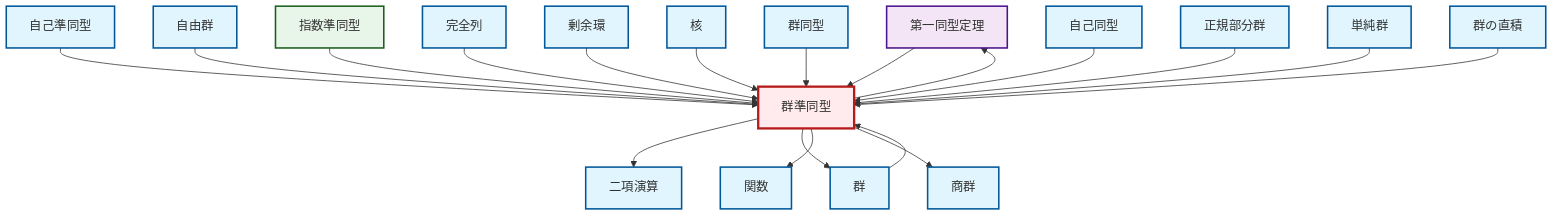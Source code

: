 graph TD
    classDef definition fill:#e1f5fe,stroke:#01579b,stroke-width:2px
    classDef theorem fill:#f3e5f5,stroke:#4a148c,stroke-width:2px
    classDef axiom fill:#fff3e0,stroke:#e65100,stroke-width:2px
    classDef example fill:#e8f5e9,stroke:#1b5e20,stroke-width:2px
    classDef current fill:#ffebee,stroke:#b71c1c,stroke-width:3px
    thm-first-isomorphism["第一同型定理"]:::theorem
    def-quotient-group["商群"]:::definition
    def-exact-sequence["完全列"]:::definition
    def-free-group["自由群"]:::definition
    def-group["群"]:::definition
    def-binary-operation["二項演算"]:::definition
    def-function["関数"]:::definition
    def-endomorphism["自己準同型"]:::definition
    ex-exponential-homomorphism["指数準同型"]:::example
    def-automorphism["自己同型"]:::definition
    def-direct-product["群の直積"]:::definition
    def-quotient-ring["剰余環"]:::definition
    def-normal-subgroup["正規部分群"]:::definition
    def-kernel["核"]:::definition
    def-homomorphism["群準同型"]:::definition
    def-simple-group["単純群"]:::definition
    def-isomorphism["群同型"]:::definition
    def-endomorphism --> def-homomorphism
    def-free-group --> def-homomorphism
    ex-exponential-homomorphism --> def-homomorphism
    def-exact-sequence --> def-homomorphism
    thm-first-isomorphism --> def-homomorphism
    def-quotient-ring --> def-homomorphism
    def-kernel --> def-homomorphism
    def-isomorphism --> def-homomorphism
    def-homomorphism --> def-binary-operation
    def-automorphism --> def-homomorphism
    def-normal-subgroup --> def-homomorphism
    def-group --> def-homomorphism
    def-homomorphism --> thm-first-isomorphism
    def-simple-group --> def-homomorphism
    def-homomorphism --> def-group
    def-direct-product --> def-homomorphism
    def-homomorphism --> def-function
    def-homomorphism --> def-quotient-group
    class def-homomorphism current